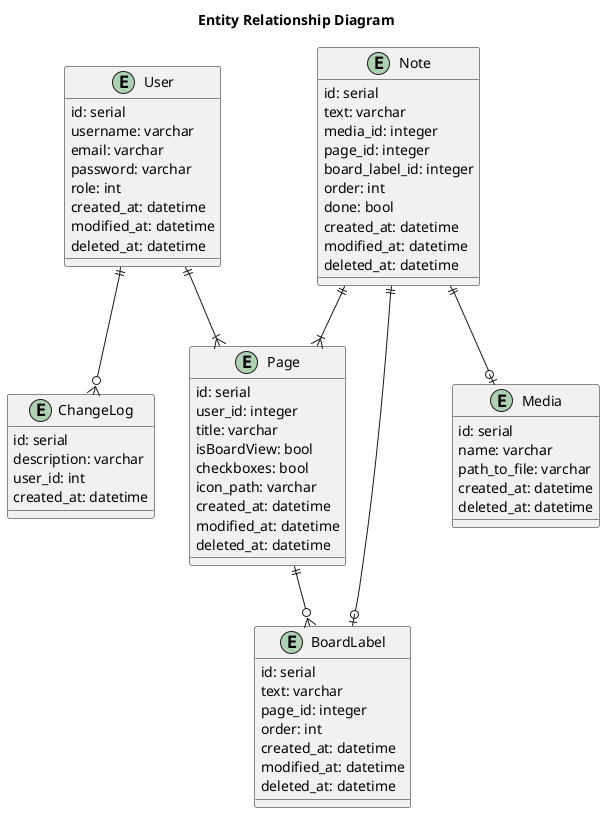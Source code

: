 @startuml

title Entity Relationship Diagram

entity User {
    id: serial
    username: varchar
    email: varchar
    password: varchar
    role: int
    created_at: datetime
    modified_at: datetime
    deleted_at: datetime
}

entity Page {
    id: serial
    user_id: integer
    title: varchar
    isBoardView: bool
    checkboxes: bool
    icon_path: varchar
    created_at: datetime
    modified_at: datetime
    deleted_at: datetime
}

entity BoardLabel {
    id: serial
    text: varchar
    page_id: integer
    order: int
    created_at: datetime
    modified_at: datetime
    deleted_at: datetime
}

entity Note {
    id: serial
    text: varchar
    media_id: integer
    page_id: integer
    board_label_id: integer
    order: int
    done: bool
    created_at: datetime
    modified_at: datetime
    deleted_at: datetime
}


entity Media {
    id: serial
    name: varchar
    path_to_file: varchar
    created_at: datetime
    deleted_at: datetime
}

entity ChangeLog{
    id: serial
    description: varchar
    user_id: int
    created_at: datetime
}

Page ||--o{ BoardLabel
Note ||--o| BoardLabel
Note ||--|{ Page
Note ||--o| Media
User ||--|{ Page
User ||--o{ ChangeLog

@enduml
